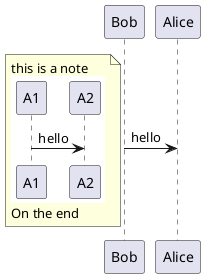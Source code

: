 {
  "sha1": "lk4gl8l31c55kr3ymt7727ludf4xqfm",
  "insertion": {
    "when": "2024-06-03T18:59:34.229Z",
    "user": "plantuml@gmail.com"
  }
}
@startuml
Bob -> Alice : hello
note left
  this is a note
  {{
     A1 -> A2 : hello
  }}
  On the end
end note
@enduml
